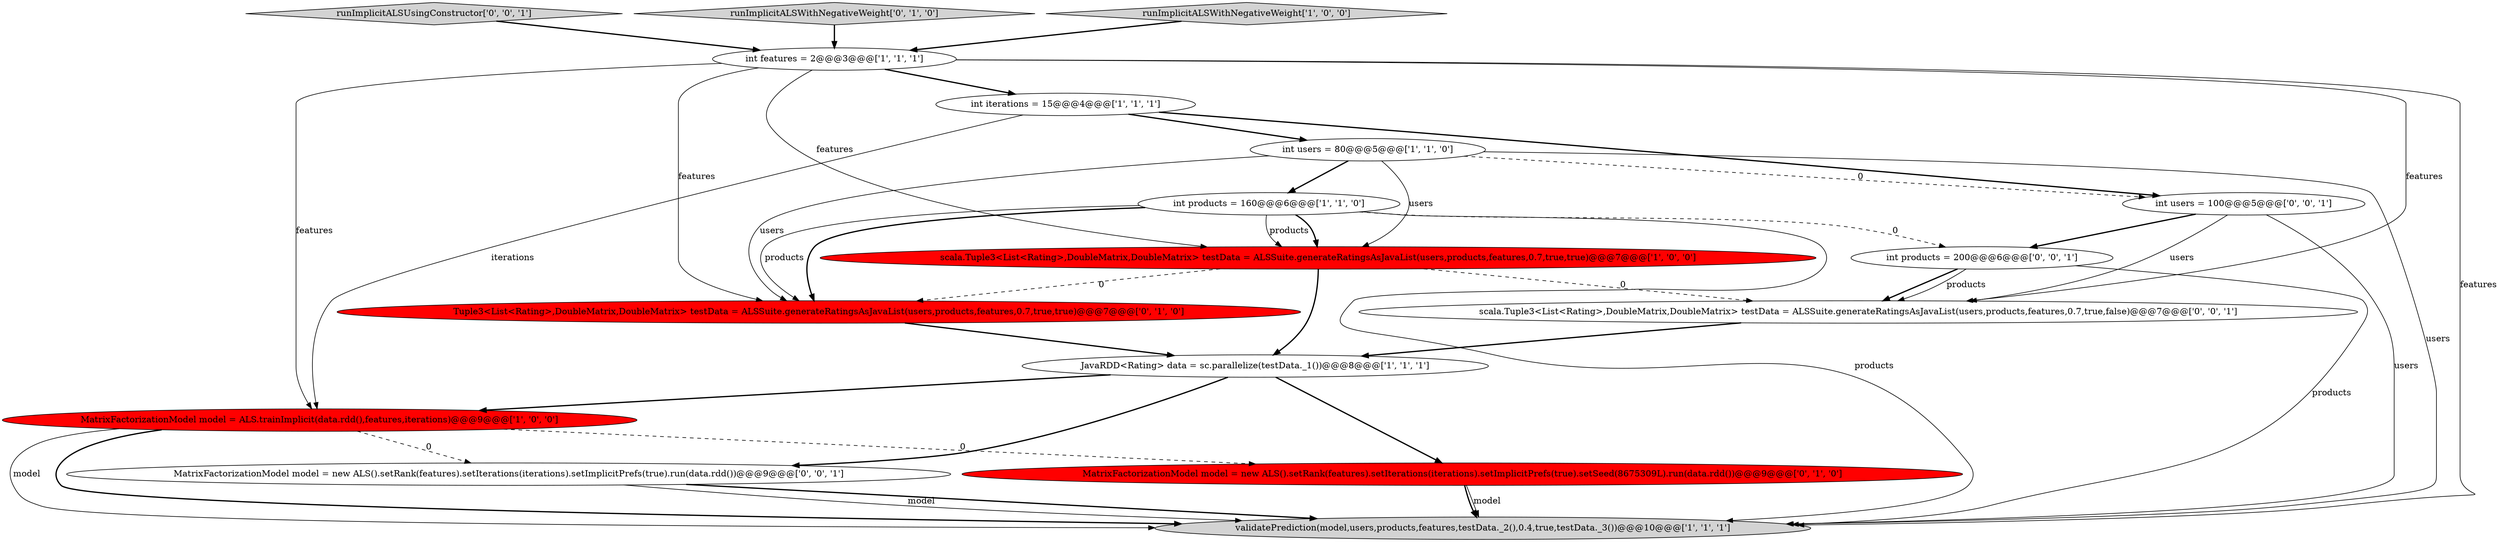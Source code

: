 digraph {
7 [style = filled, label = "int users = 80@@@5@@@['1', '1', '0']", fillcolor = white, shape = ellipse image = "AAA0AAABBB1BBB"];
4 [style = filled, label = "validatePrediction(model,users,products,features,testData._2(),0.4,true,testData._3())@@@10@@@['1', '1', '1']", fillcolor = lightgray, shape = ellipse image = "AAA0AAABBB1BBB"];
3 [style = filled, label = "int iterations = 15@@@4@@@['1', '1', '1']", fillcolor = white, shape = ellipse image = "AAA0AAABBB1BBB"];
10 [style = filled, label = "Tuple3<List<Rating>,DoubleMatrix,DoubleMatrix> testData = ALSSuite.generateRatingsAsJavaList(users,products,features,0.7,true,true)@@@7@@@['0', '1', '0']", fillcolor = red, shape = ellipse image = "AAA1AAABBB2BBB"];
16 [style = filled, label = "scala.Tuple3<List<Rating>,DoubleMatrix,DoubleMatrix> testData = ALSSuite.generateRatingsAsJavaList(users,products,features,0.7,true,false)@@@7@@@['0', '0', '1']", fillcolor = white, shape = ellipse image = "AAA0AAABBB3BBB"];
2 [style = filled, label = "MatrixFactorizationModel model = ALS.trainImplicit(data.rdd(),features,iterations)@@@9@@@['1', '0', '0']", fillcolor = red, shape = ellipse image = "AAA1AAABBB1BBB"];
13 [style = filled, label = "runImplicitALSUsingConstructor['0', '0', '1']", fillcolor = lightgray, shape = diamond image = "AAA0AAABBB3BBB"];
15 [style = filled, label = "MatrixFactorizationModel model = new ALS().setRank(features).setIterations(iterations).setImplicitPrefs(true).run(data.rdd())@@@9@@@['0', '0', '1']", fillcolor = white, shape = ellipse image = "AAA0AAABBB3BBB"];
0 [style = filled, label = "JavaRDD<Rating> data = sc.parallelize(testData._1())@@@8@@@['1', '1', '1']", fillcolor = white, shape = ellipse image = "AAA0AAABBB1BBB"];
5 [style = filled, label = "int features = 2@@@3@@@['1', '1', '1']", fillcolor = white, shape = ellipse image = "AAA0AAABBB1BBB"];
9 [style = filled, label = "MatrixFactorizationModel model = new ALS().setRank(features).setIterations(iterations).setImplicitPrefs(true).setSeed(8675309L).run(data.rdd())@@@9@@@['0', '1', '0']", fillcolor = red, shape = ellipse image = "AAA1AAABBB2BBB"];
11 [style = filled, label = "runImplicitALSWithNegativeWeight['0', '1', '0']", fillcolor = lightgray, shape = diamond image = "AAA0AAABBB2BBB"];
12 [style = filled, label = "int products = 200@@@6@@@['0', '0', '1']", fillcolor = white, shape = ellipse image = "AAA0AAABBB3BBB"];
8 [style = filled, label = "int products = 160@@@6@@@['1', '1', '0']", fillcolor = white, shape = ellipse image = "AAA0AAABBB1BBB"];
6 [style = filled, label = "scala.Tuple3<List<Rating>,DoubleMatrix,DoubleMatrix> testData = ALSSuite.generateRatingsAsJavaList(users,products,features,0.7,true,true)@@@7@@@['1', '0', '0']", fillcolor = red, shape = ellipse image = "AAA1AAABBB1BBB"];
1 [style = filled, label = "runImplicitALSWithNegativeWeight['1', '0', '0']", fillcolor = lightgray, shape = diamond image = "AAA0AAABBB1BBB"];
14 [style = filled, label = "int users = 100@@@5@@@['0', '0', '1']", fillcolor = white, shape = ellipse image = "AAA0AAABBB3BBB"];
1->5 [style = bold, label=""];
5->3 [style = bold, label=""];
8->6 [style = solid, label="products"];
8->10 [style = bold, label=""];
0->9 [style = bold, label=""];
16->0 [style = bold, label=""];
3->2 [style = solid, label="iterations"];
2->4 [style = solid, label="model"];
7->14 [style = dashed, label="0"];
14->4 [style = solid, label="users"];
9->4 [style = bold, label=""];
5->10 [style = solid, label="features"];
3->14 [style = bold, label=""];
0->2 [style = bold, label=""];
5->16 [style = solid, label="features"];
8->12 [style = dashed, label="0"];
7->6 [style = solid, label="users"];
8->6 [style = bold, label=""];
6->0 [style = bold, label=""];
12->16 [style = bold, label=""];
7->10 [style = solid, label="users"];
7->8 [style = bold, label=""];
2->4 [style = bold, label=""];
0->15 [style = bold, label=""];
12->16 [style = solid, label="products"];
6->10 [style = dashed, label="0"];
7->4 [style = solid, label="users"];
2->15 [style = dashed, label="0"];
11->5 [style = bold, label=""];
6->16 [style = dashed, label="0"];
5->2 [style = solid, label="features"];
3->7 [style = bold, label=""];
2->9 [style = dashed, label="0"];
12->4 [style = solid, label="products"];
5->4 [style = solid, label="features"];
14->16 [style = solid, label="users"];
14->12 [style = bold, label=""];
10->0 [style = bold, label=""];
8->4 [style = solid, label="products"];
8->10 [style = solid, label="products"];
15->4 [style = bold, label=""];
13->5 [style = bold, label=""];
15->4 [style = solid, label="model"];
5->6 [style = solid, label="features"];
9->4 [style = solid, label="model"];
}
